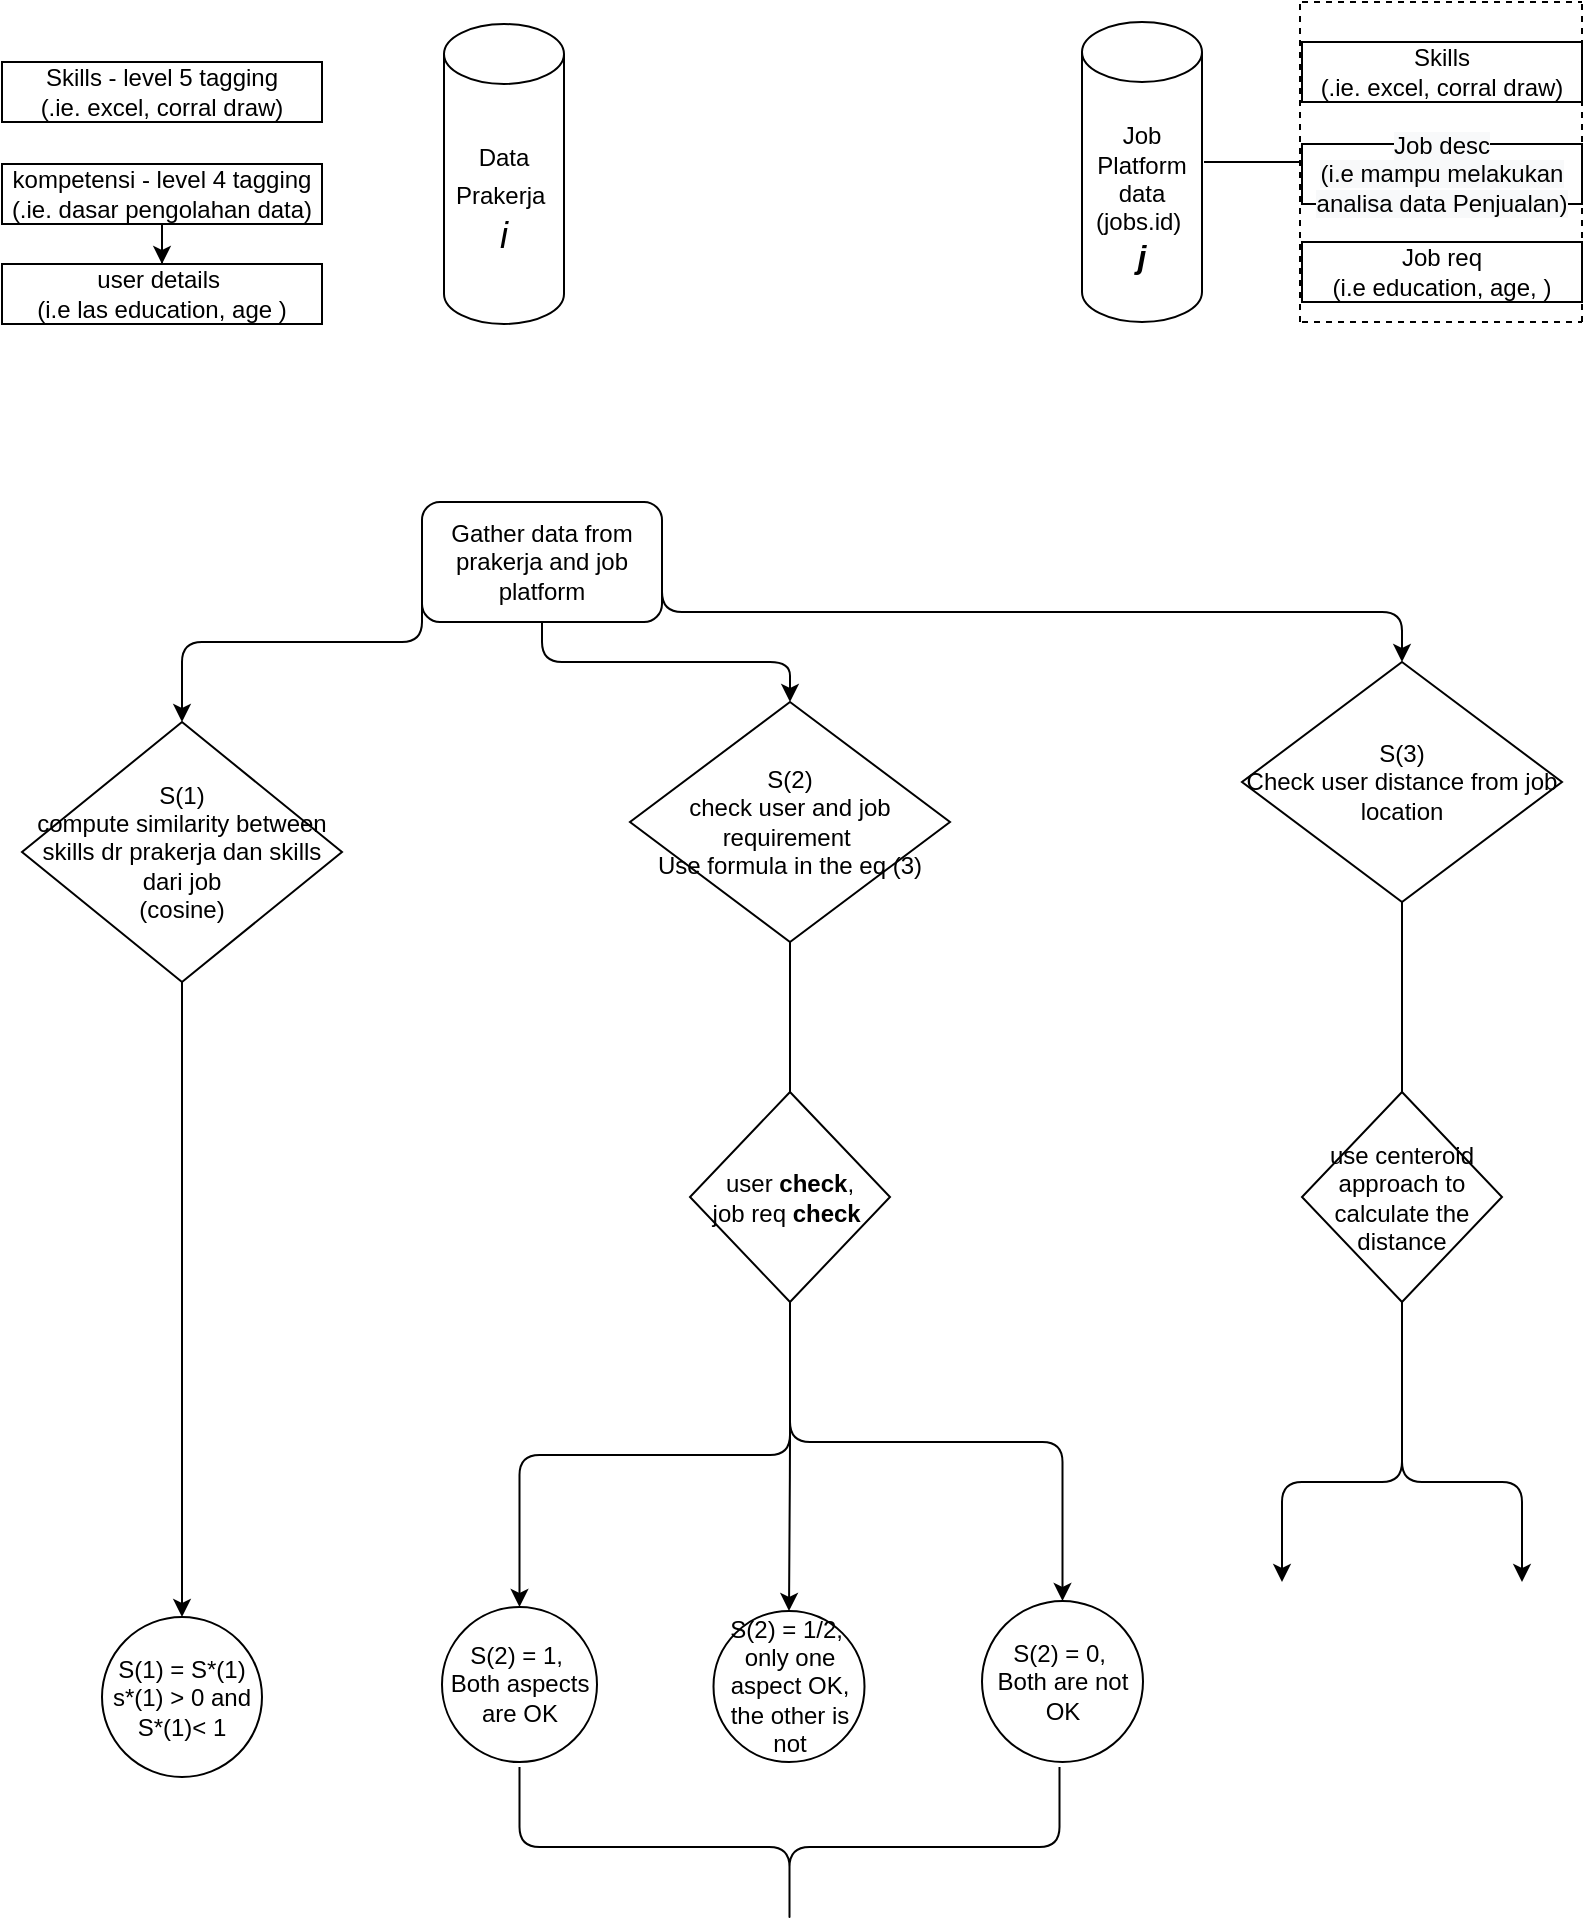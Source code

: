 <mxfile version="14.8.6" type="github">
  <diagram id="C5RBs43oDa-KdzZeNtuy" name="Page-1">
    <mxGraphModel dx="1394" dy="786" grid="1" gridSize="10" guides="1" tooltips="1" connect="1" arrows="1" fold="1" page="1" pageScale="1" pageWidth="827" pageHeight="1169" math="0" shadow="0">
      <root>
        <mxCell id="WIyWlLk6GJQsqaUBKTNV-0" />
        <mxCell id="WIyWlLk6GJQsqaUBKTNV-1" parent="WIyWlLk6GJQsqaUBKTNV-0" />
        <mxCell id="VSqKxr2_FAWWL_1MWRcu-3" value="Job Platform data (jobs.id)&amp;nbsp;&lt;br&gt;&lt;b&gt;&lt;i&gt;&lt;font style=&quot;font-size: 16px&quot;&gt;j&lt;/font&gt;&lt;/i&gt;&lt;/b&gt;" style="shape=cylinder3;whiteSpace=wrap;html=1;boundedLbl=1;backgroundOutline=1;size=15;" vertex="1" parent="WIyWlLk6GJQsqaUBKTNV-1">
          <mxGeometry x="560" y="50" width="60" height="150" as="geometry" />
        </mxCell>
        <mxCell id="VSqKxr2_FAWWL_1MWRcu-9" value="Skills&lt;br&gt;(.ie. excel, corral draw)" style="rounded=0;whiteSpace=wrap;html=1;" vertex="1" parent="WIyWlLk6GJQsqaUBKTNV-1">
          <mxGeometry x="670" y="60" width="140" height="30" as="geometry" />
        </mxCell>
        <mxCell id="VSqKxr2_FAWWL_1MWRcu-11" value="&lt;span style=&quot;color: rgb(0 , 0 , 0) ; font-family: &amp;#34;helvetica&amp;#34; ; font-size: 12px ; font-style: normal ; font-weight: normal ; letter-spacing: normal ; text-align: center ; text-indent: 0px ; text-transform: none ; word-spacing: 0px ; background-color: rgb(248 , 249 , 250) ; text-decoration: none ; display: inline ; float: none&quot;&gt;Job desc&lt;br&gt;(i.e mampu melakukan analisa data Penjualan)&lt;br&gt;&lt;/span&gt;" style="rounded=0;whiteSpace=wrap;html=1;" vertex="1" parent="WIyWlLk6GJQsqaUBKTNV-1">
          <mxGeometry x="670" y="111" width="140" height="30" as="geometry" />
        </mxCell>
        <mxCell id="VSqKxr2_FAWWL_1MWRcu-12" value="Job req &lt;br&gt;(i.e education, age, )" style="rounded=0;whiteSpace=wrap;html=1;" vertex="1" parent="WIyWlLk6GJQsqaUBKTNV-1">
          <mxGeometry x="670" y="160" width="140" height="30" as="geometry" />
        </mxCell>
        <mxCell id="VSqKxr2_FAWWL_1MWRcu-13" value="" style="endArrow=none;dashed=1;html=1;" edge="1" parent="WIyWlLk6GJQsqaUBKTNV-1">
          <mxGeometry width="50" height="50" relative="1" as="geometry">
            <mxPoint x="669" y="200" as="sourcePoint" />
            <mxPoint x="669" y="40" as="targetPoint" />
          </mxGeometry>
        </mxCell>
        <mxCell id="VSqKxr2_FAWWL_1MWRcu-15" value="" style="endArrow=none;dashed=1;html=1;" edge="1" parent="WIyWlLk6GJQsqaUBKTNV-1">
          <mxGeometry width="50" height="50" relative="1" as="geometry">
            <mxPoint x="670" y="200" as="sourcePoint" />
            <mxPoint x="810" y="200" as="targetPoint" />
          </mxGeometry>
        </mxCell>
        <mxCell id="VSqKxr2_FAWWL_1MWRcu-16" value="" style="endArrow=none;dashed=1;html=1;" edge="1" parent="WIyWlLk6GJQsqaUBKTNV-1">
          <mxGeometry width="50" height="50" relative="1" as="geometry">
            <mxPoint x="810" y="200" as="sourcePoint" />
            <mxPoint x="810" y="40" as="targetPoint" />
          </mxGeometry>
        </mxCell>
        <mxCell id="VSqKxr2_FAWWL_1MWRcu-17" value="" style="endArrow=none;dashed=1;html=1;" edge="1" parent="WIyWlLk6GJQsqaUBKTNV-1">
          <mxGeometry width="50" height="50" relative="1" as="geometry">
            <mxPoint x="670" y="40" as="sourcePoint" />
            <mxPoint x="810" y="40" as="targetPoint" />
          </mxGeometry>
        </mxCell>
        <mxCell id="VSqKxr2_FAWWL_1MWRcu-18" value="" style="endArrow=none;html=1;" edge="1" parent="WIyWlLk6GJQsqaUBKTNV-1">
          <mxGeometry width="50" height="50" relative="1" as="geometry">
            <mxPoint x="621" y="120" as="sourcePoint" />
            <mxPoint x="670" y="120" as="targetPoint" />
          </mxGeometry>
        </mxCell>
        <mxCell id="VSqKxr2_FAWWL_1MWRcu-19" value="Data Prakerja&amp;nbsp;&lt;font style=&quot;font-size: 18px&quot;&gt;&lt;br&gt;&lt;i&gt;i&lt;/i&gt;&lt;/font&gt;" style="shape=cylinder3;whiteSpace=wrap;html=1;boundedLbl=1;backgroundOutline=1;size=15;" vertex="1" parent="WIyWlLk6GJQsqaUBKTNV-1">
          <mxGeometry x="241" y="51" width="60" height="150" as="geometry" />
        </mxCell>
        <mxCell id="VSqKxr2_FAWWL_1MWRcu-20" value="Skills - level 5 tagging&lt;br&gt;(.ie. excel, corral draw)" style="rounded=0;whiteSpace=wrap;html=1;" vertex="1" parent="WIyWlLk6GJQsqaUBKTNV-1">
          <mxGeometry x="20" y="70" width="160" height="30" as="geometry" />
        </mxCell>
        <mxCell id="VSqKxr2_FAWWL_1MWRcu-21" value="user details&amp;nbsp;&lt;br&gt;(i.e las education, age )" style="rounded=0;whiteSpace=wrap;html=1;" vertex="1" parent="WIyWlLk6GJQsqaUBKTNV-1">
          <mxGeometry x="20" y="171" width="160" height="30" as="geometry" />
        </mxCell>
        <mxCell id="VSqKxr2_FAWWL_1MWRcu-23" value="" style="edgeStyle=orthogonalEdgeStyle;rounded=0;orthogonalLoop=1;jettySize=auto;html=1;" edge="1" parent="WIyWlLk6GJQsqaUBKTNV-1" source="VSqKxr2_FAWWL_1MWRcu-22" target="VSqKxr2_FAWWL_1MWRcu-21">
          <mxGeometry relative="1" as="geometry" />
        </mxCell>
        <mxCell id="VSqKxr2_FAWWL_1MWRcu-22" value="kompetensi - level 4 tagging&lt;br&gt;(.ie. dasar pengolahan data)" style="rounded=0;whiteSpace=wrap;html=1;" vertex="1" parent="WIyWlLk6GJQsqaUBKTNV-1">
          <mxGeometry x="20" y="121" width="160" height="30" as="geometry" />
        </mxCell>
        <mxCell id="VSqKxr2_FAWWL_1MWRcu-24" value="S(2) &lt;br&gt;check user and job requirement&amp;nbsp;&lt;br&gt;Use formula in the eq (3)" style="rhombus;whiteSpace=wrap;html=1;" vertex="1" parent="WIyWlLk6GJQsqaUBKTNV-1">
          <mxGeometry x="334" y="390" width="160" height="120" as="geometry" />
        </mxCell>
        <mxCell id="VSqKxr2_FAWWL_1MWRcu-25" value="S(1) &lt;br&gt;compute similarity between skills dr prakerja dan skills dari job&lt;br&gt;(cosine)" style="rhombus;whiteSpace=wrap;html=1;" vertex="1" parent="WIyWlLk6GJQsqaUBKTNV-1">
          <mxGeometry x="30" y="400" width="160" height="130" as="geometry" />
        </mxCell>
        <mxCell id="VSqKxr2_FAWWL_1MWRcu-43" value="Gather data from prakerja and job platform" style="rounded=1;whiteSpace=wrap;html=1;" vertex="1" parent="WIyWlLk6GJQsqaUBKTNV-1">
          <mxGeometry x="230" y="290" width="120" height="60" as="geometry" />
        </mxCell>
        <mxCell id="VSqKxr2_FAWWL_1MWRcu-45" value="S(1) = S*(1)&lt;br&gt;s*(1) &amp;gt; 0 and S*(1)&amp;lt; 1" style="ellipse;whiteSpace=wrap;html=1;aspect=fixed;" vertex="1" parent="WIyWlLk6GJQsqaUBKTNV-1">
          <mxGeometry x="70" y="847.5" width="80" height="80" as="geometry" />
        </mxCell>
        <mxCell id="VSqKxr2_FAWWL_1MWRcu-46" value="" style="endArrow=classic;html=1;exitX=0.5;exitY=1;exitDx=0;exitDy=0;entryX=0.5;entryY=0;entryDx=0;entryDy=0;" edge="1" parent="WIyWlLk6GJQsqaUBKTNV-1" source="VSqKxr2_FAWWL_1MWRcu-25" target="VSqKxr2_FAWWL_1MWRcu-45">
          <mxGeometry width="50" height="50" relative="1" as="geometry">
            <mxPoint x="550" y="390" as="sourcePoint" />
            <mxPoint x="370" y="340" as="targetPoint" />
            <Array as="points" />
          </mxGeometry>
        </mxCell>
        <mxCell id="VSqKxr2_FAWWL_1MWRcu-49" value="user &lt;b&gt;check&lt;/b&gt;, &lt;br&gt;job req &lt;b&gt;check&lt;/b&gt;&amp;nbsp;" style="rhombus;whiteSpace=wrap;html=1;" vertex="1" parent="WIyWlLk6GJQsqaUBKTNV-1">
          <mxGeometry x="364" y="585" width="100" height="105" as="geometry" />
        </mxCell>
        <mxCell id="VSqKxr2_FAWWL_1MWRcu-50" value="" style="endArrow=none;html=1;exitX=0.5;exitY=0;exitDx=0;exitDy=0;entryX=0.5;entryY=1;entryDx=0;entryDy=0;" edge="1" parent="WIyWlLk6GJQsqaUBKTNV-1" source="VSqKxr2_FAWWL_1MWRcu-49" target="VSqKxr2_FAWWL_1MWRcu-24">
          <mxGeometry width="50" height="50" relative="1" as="geometry">
            <mxPoint x="430" y="570" as="sourcePoint" />
            <mxPoint x="480" y="520" as="targetPoint" />
          </mxGeometry>
        </mxCell>
        <mxCell id="VSqKxr2_FAWWL_1MWRcu-54" value="S(2) = 1,&amp;nbsp;&lt;br&gt;Both aspects are OK" style="ellipse;whiteSpace=wrap;html=1;aspect=fixed;" vertex="1" parent="WIyWlLk6GJQsqaUBKTNV-1">
          <mxGeometry x="240" y="842.5" width="77.5" height="77.5" as="geometry" />
        </mxCell>
        <mxCell id="VSqKxr2_FAWWL_1MWRcu-57" value="S(2) = 1/2,&amp;nbsp;&lt;br&gt;only one aspect OK, the other is not" style="ellipse;whiteSpace=wrap;html=1;aspect=fixed;" vertex="1" parent="WIyWlLk6GJQsqaUBKTNV-1">
          <mxGeometry x="375.75" y="844.5" width="75.5" height="75.5" as="geometry" />
        </mxCell>
        <mxCell id="VSqKxr2_FAWWL_1MWRcu-59" value="S(2) = 0,&amp;nbsp;&lt;br&gt;Both are not OK" style="ellipse;whiteSpace=wrap;html=1;aspect=fixed;" vertex="1" parent="WIyWlLk6GJQsqaUBKTNV-1">
          <mxGeometry x="510" y="839.5" width="80.5" height="80.5" as="geometry" />
        </mxCell>
        <mxCell id="VSqKxr2_FAWWL_1MWRcu-60" value="" style="shape=curlyBracket;whiteSpace=wrap;html=1;rounded=1;rotation=-90;" vertex="1" parent="WIyWlLk6GJQsqaUBKTNV-1">
          <mxGeometry x="373.75" y="827.5" width="80" height="270" as="geometry" />
        </mxCell>
        <mxCell id="VSqKxr2_FAWWL_1MWRcu-62" value="" style="edgeStyle=elbowEdgeStyle;elbow=vertical;endArrow=classic;html=1;entryX=0.5;entryY=0;entryDx=0;entryDy=0;exitX=0.5;exitY=1;exitDx=0;exitDy=0;" edge="1" parent="WIyWlLk6GJQsqaUBKTNV-1" source="VSqKxr2_FAWWL_1MWRcu-49" target="VSqKxr2_FAWWL_1MWRcu-54">
          <mxGeometry width="50" height="50" relative="1" as="geometry">
            <mxPoint x="480" y="680" as="sourcePoint" />
            <mxPoint x="600" y="760" as="targetPoint" />
          </mxGeometry>
        </mxCell>
        <mxCell id="VSqKxr2_FAWWL_1MWRcu-63" value="" style="edgeStyle=elbowEdgeStyle;elbow=vertical;endArrow=classic;html=1;entryX=0.5;entryY=0;entryDx=0;entryDy=0;exitX=0.5;exitY=1;exitDx=0;exitDy=0;" edge="1" parent="WIyWlLk6GJQsqaUBKTNV-1" source="VSqKxr2_FAWWL_1MWRcu-49" target="VSqKxr2_FAWWL_1MWRcu-57">
          <mxGeometry width="50" height="50" relative="1" as="geometry">
            <mxPoint x="480" y="680" as="sourcePoint" />
            <mxPoint x="390" y="840" as="targetPoint" />
          </mxGeometry>
        </mxCell>
        <mxCell id="VSqKxr2_FAWWL_1MWRcu-64" value="" style="edgeStyle=elbowEdgeStyle;elbow=vertical;endArrow=classic;html=1;entryX=0.5;entryY=0;entryDx=0;entryDy=0;exitX=0.5;exitY=1;exitDx=0;exitDy=0;" edge="1" parent="WIyWlLk6GJQsqaUBKTNV-1" source="VSqKxr2_FAWWL_1MWRcu-49" target="VSqKxr2_FAWWL_1MWRcu-59">
          <mxGeometry width="50" height="50" relative="1" as="geometry">
            <mxPoint x="480" y="681.5" as="sourcePoint" />
            <mxPoint x="496.5" y="828.5" as="targetPoint" />
            <Array as="points">
              <mxPoint x="530" y="760" />
            </Array>
          </mxGeometry>
        </mxCell>
        <mxCell id="VSqKxr2_FAWWL_1MWRcu-67" value="" style="edgeStyle=elbowEdgeStyle;elbow=vertical;endArrow=classic;html=1;exitX=0;exitY=0.5;exitDx=0;exitDy=0;entryX=0.5;entryY=0;entryDx=0;entryDy=0;" edge="1" parent="WIyWlLk6GJQsqaUBKTNV-1" source="VSqKxr2_FAWWL_1MWRcu-43" target="VSqKxr2_FAWWL_1MWRcu-25">
          <mxGeometry width="50" height="50" relative="1" as="geometry">
            <mxPoint x="550" y="400" as="sourcePoint" />
            <mxPoint x="130" y="390" as="targetPoint" />
          </mxGeometry>
        </mxCell>
        <mxCell id="VSqKxr2_FAWWL_1MWRcu-69" value="" style="edgeStyle=elbowEdgeStyle;elbow=vertical;endArrow=classic;html=1;entryX=0.5;entryY=0;entryDx=0;entryDy=0;" edge="1" parent="WIyWlLk6GJQsqaUBKTNV-1" source="VSqKxr2_FAWWL_1MWRcu-43" target="VSqKxr2_FAWWL_1MWRcu-24">
          <mxGeometry width="50" height="50" relative="1" as="geometry">
            <mxPoint x="240" y="330" as="sourcePoint" />
            <mxPoint x="414" y="380" as="targetPoint" />
          </mxGeometry>
        </mxCell>
        <mxCell id="VSqKxr2_FAWWL_1MWRcu-70" value="" style="edgeStyle=elbowEdgeStyle;elbow=vertical;endArrow=classic;html=1;exitX=1;exitY=0.5;exitDx=0;exitDy=0;" edge="1" parent="WIyWlLk6GJQsqaUBKTNV-1" source="VSqKxr2_FAWWL_1MWRcu-43">
          <mxGeometry width="50" height="50" relative="1" as="geometry">
            <mxPoint x="380" y="330" as="sourcePoint" />
            <mxPoint x="720" y="370" as="targetPoint" />
          </mxGeometry>
        </mxCell>
        <mxCell id="VSqKxr2_FAWWL_1MWRcu-71" value="S(3) &lt;br&gt;Check user distance from job location" style="rhombus;whiteSpace=wrap;html=1;" vertex="1" parent="WIyWlLk6GJQsqaUBKTNV-1">
          <mxGeometry x="640" y="370" width="160" height="120" as="geometry" />
        </mxCell>
        <mxCell id="VSqKxr2_FAWWL_1MWRcu-72" value="use centeroid approach to calculate the distance" style="rhombus;whiteSpace=wrap;html=1;" vertex="1" parent="WIyWlLk6GJQsqaUBKTNV-1">
          <mxGeometry x="670" y="585" width="100" height="105" as="geometry" />
        </mxCell>
        <mxCell id="VSqKxr2_FAWWL_1MWRcu-73" value="" style="endArrow=none;html=1;entryX=0.5;entryY=1;entryDx=0;entryDy=0;exitX=0.5;exitY=0;exitDx=0;exitDy=0;" edge="1" parent="WIyWlLk6GJQsqaUBKTNV-1" source="VSqKxr2_FAWWL_1MWRcu-72">
          <mxGeometry width="50" height="50" relative="1" as="geometry">
            <mxPoint x="720" y="580" as="sourcePoint" />
            <mxPoint x="720" y="490" as="targetPoint" />
          </mxGeometry>
        </mxCell>
        <mxCell id="VSqKxr2_FAWWL_1MWRcu-74" value="" style="edgeStyle=elbowEdgeStyle;elbow=vertical;endArrow=classic;html=1;exitX=0.5;exitY=1;exitDx=0;exitDy=0;" edge="1" parent="WIyWlLk6GJQsqaUBKTNV-1" source="VSqKxr2_FAWWL_1MWRcu-72">
          <mxGeometry width="50" height="50" relative="1" as="geometry">
            <mxPoint x="770" y="710" as="sourcePoint" />
            <mxPoint x="660" y="830" as="targetPoint" />
            <Array as="points">
              <mxPoint x="590" y="780" />
            </Array>
          </mxGeometry>
        </mxCell>
        <mxCell id="VSqKxr2_FAWWL_1MWRcu-75" value="" style="edgeStyle=elbowEdgeStyle;elbow=vertical;endArrow=classic;html=1;" edge="1" parent="WIyWlLk6GJQsqaUBKTNV-1">
          <mxGeometry width="50" height="50" relative="1" as="geometry">
            <mxPoint x="720" y="690" as="sourcePoint" />
            <mxPoint x="780" y="830" as="targetPoint" />
            <Array as="points">
              <mxPoint x="770" y="780" />
            </Array>
          </mxGeometry>
        </mxCell>
      </root>
    </mxGraphModel>
  </diagram>
</mxfile>
